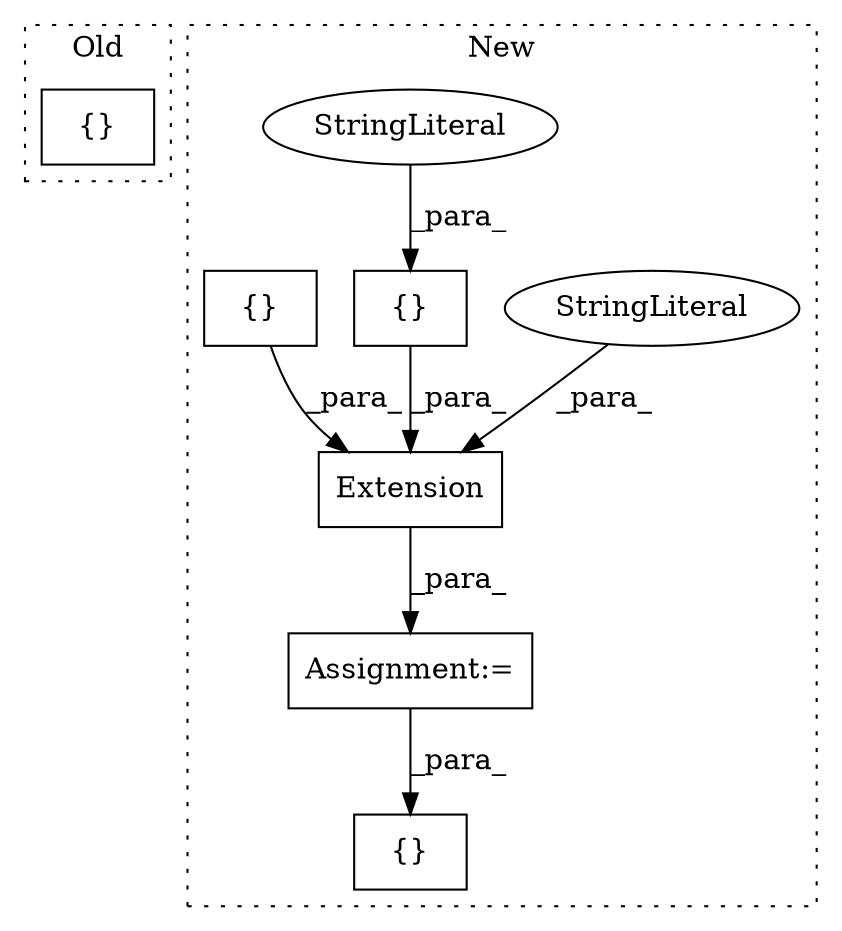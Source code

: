 digraph G {
subgraph cluster0 {
1 [label="{}" a="4" s="5134,5158" l="1,1" shape="box"];
label = "Old";
style="dotted";
}
subgraph cluster1 {
2 [label="Extension" a="32" s="3985,4089" l="10,1" shape="box"];
3 [label="{}" a="4" s="4032,4059" l="1,1" shape="box"];
4 [label="StringLiteral" a="45" s="3995" l="24" shape="ellipse"];
5 [label="StringLiteral" a="45" s="4033" l="26" shape="ellipse"];
6 [label="{}" a="4" s="4070,4088" l="1,1" shape="box"];
7 [label="Assignment:=" a="7" s="3984" l="1" shape="box"];
8 [label="{}" a="4" s="5265,5307" l="1,1" shape="box"];
label = "New";
style="dotted";
}
2 -> 7 [label="_para_"];
3 -> 2 [label="_para_"];
4 -> 2 [label="_para_"];
5 -> 3 [label="_para_"];
6 -> 2 [label="_para_"];
7 -> 8 [label="_para_"];
}